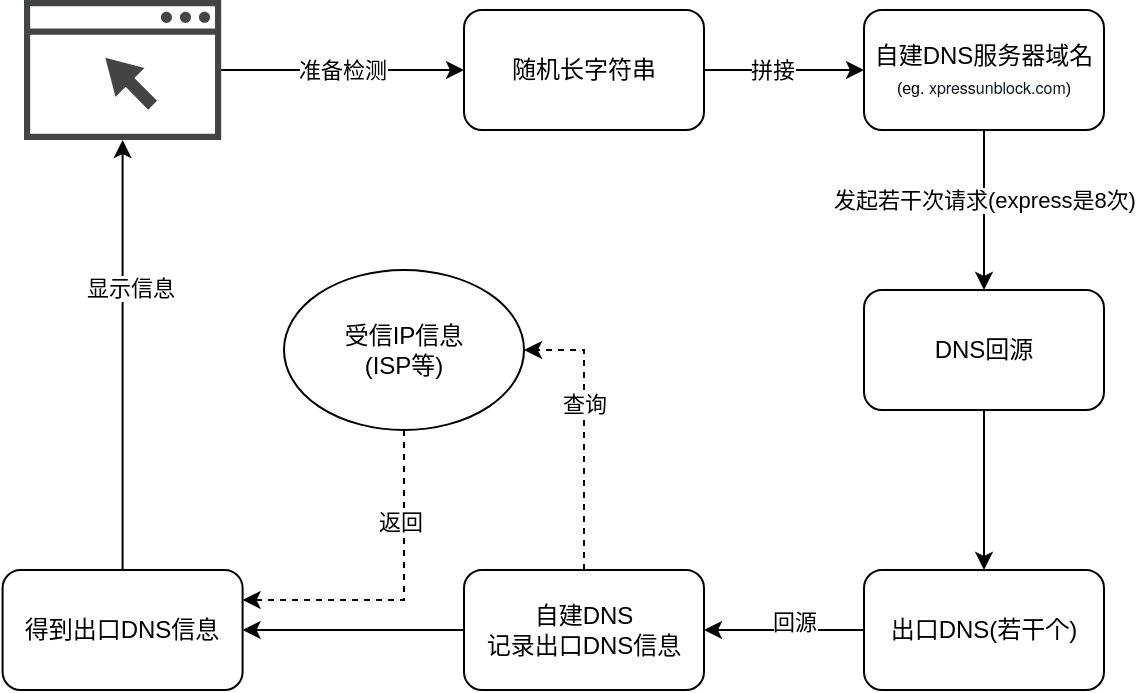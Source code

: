 <mxfile version="13.6.4" type="github"><diagram id="O9Qoa6WuMocF9DDMCrZD" name="Page-1"><mxGraphModel dx="946" dy="555" grid="1" gridSize="10" guides="1" tooltips="1" connect="1" arrows="1" fold="1" page="1" pageScale="1" pageWidth="827" pageHeight="1169" math="0" shadow="0"><root><mxCell id="0"/><mxCell id="1" parent="0"/><mxCell id="fdQPX8Je36XlZaB9XRge-5" value="准备检测" style="edgeStyle=orthogonalEdgeStyle;rounded=0;orthogonalLoop=1;jettySize=auto;html=1;entryX=0;entryY=0.5;entryDx=0;entryDy=0;" edge="1" parent="1" source="fdQPX8Je36XlZaB9XRge-3" target="fdQPX8Je36XlZaB9XRge-4"><mxGeometry relative="1" as="geometry"/></mxCell><mxCell id="fdQPX8Je36XlZaB9XRge-3" value="" style="pointerEvents=1;shadow=0;dashed=0;html=1;strokeColor=none;fillColor=#434445;aspect=fixed;labelPosition=center;verticalLabelPosition=bottom;verticalAlign=top;align=center;outlineConnect=0;shape=mxgraph.vvd.web_browser;" vertex="1" parent="1"><mxGeometry x="60" y="110" width="98.59" height="70" as="geometry"/></mxCell><mxCell id="fdQPX8Je36XlZaB9XRge-7" value="" style="edgeStyle=orthogonalEdgeStyle;rounded=0;orthogonalLoop=1;jettySize=auto;html=1;" edge="1" parent="1" source="fdQPX8Je36XlZaB9XRge-4" target="fdQPX8Je36XlZaB9XRge-6"><mxGeometry relative="1" as="geometry"/></mxCell><mxCell id="fdQPX8Je36XlZaB9XRge-8" value="拼接" style="edgeLabel;html=1;align=center;verticalAlign=middle;resizable=0;points=[];" vertex="1" connectable="0" parent="fdQPX8Je36XlZaB9XRge-7"><mxGeometry x="-0.15" y="-3" relative="1" as="geometry"><mxPoint y="-3" as="offset"/></mxGeometry></mxCell><mxCell id="fdQPX8Je36XlZaB9XRge-4" value="随机长字符串" style="rounded=1;whiteSpace=wrap;html=1;" vertex="1" parent="1"><mxGeometry x="280" y="115" width="120" height="60" as="geometry"/></mxCell><mxCell id="fdQPX8Je36XlZaB9XRge-10" value="" style="edgeStyle=orthogonalEdgeStyle;rounded=0;orthogonalLoop=1;jettySize=auto;html=1;" edge="1" parent="1" source="fdQPX8Je36XlZaB9XRge-6" target="fdQPX8Je36XlZaB9XRge-9"><mxGeometry relative="1" as="geometry"/></mxCell><mxCell id="fdQPX8Je36XlZaB9XRge-11" value="发起若干次请求(express是8次)" style="edgeLabel;html=1;align=center;verticalAlign=middle;resizable=0;points=[];" vertex="1" connectable="0" parent="fdQPX8Je36XlZaB9XRge-10"><mxGeometry x="-0.125" relative="1" as="geometry"><mxPoint as="offset"/></mxGeometry></mxCell><mxCell id="fdQPX8Je36XlZaB9XRge-6" value="自建DNS服务器域名&lt;br&gt;&lt;font style=&quot;font-size: 8px&quot;&gt;(eg.&amp;nbsp;&lt;span style=&quot;color: rgb(15 , 23 , 33) ; font-family: &amp;#34;helvetica neue&amp;#34; ; font-size: 8px&quot;&gt;xpressunblock.com&lt;/span&gt;&lt;span style=&quot;font-size: 8px&quot;&gt;)&lt;/span&gt;&lt;/font&gt;" style="whiteSpace=wrap;html=1;rounded=1;" vertex="1" parent="1"><mxGeometry x="480" y="115" width="120" height="60" as="geometry"/></mxCell><mxCell id="fdQPX8Je36XlZaB9XRge-13" value="" style="edgeStyle=orthogonalEdgeStyle;rounded=0;orthogonalLoop=1;jettySize=auto;html=1;" edge="1" parent="1" source="fdQPX8Je36XlZaB9XRge-9" target="fdQPX8Je36XlZaB9XRge-12"><mxGeometry relative="1" as="geometry"/></mxCell><mxCell id="fdQPX8Je36XlZaB9XRge-9" value="DNS回源" style="whiteSpace=wrap;html=1;rounded=1;" vertex="1" parent="1"><mxGeometry x="480" y="255" width="120" height="60" as="geometry"/></mxCell><mxCell id="fdQPX8Je36XlZaB9XRge-15" value="" style="edgeStyle=orthogonalEdgeStyle;rounded=0;orthogonalLoop=1;jettySize=auto;html=1;" edge="1" parent="1" source="fdQPX8Je36XlZaB9XRge-12" target="fdQPX8Je36XlZaB9XRge-14"><mxGeometry relative="1" as="geometry"/></mxCell><mxCell id="fdQPX8Je36XlZaB9XRge-16" value="回源" style="edgeLabel;html=1;align=center;verticalAlign=middle;resizable=0;points=[];" vertex="1" connectable="0" parent="fdQPX8Je36XlZaB9XRge-15"><mxGeometry x="-0.125" y="-4" relative="1" as="geometry"><mxPoint as="offset"/></mxGeometry></mxCell><mxCell id="fdQPX8Je36XlZaB9XRge-12" value="出口DNS(若干个)" style="whiteSpace=wrap;html=1;rounded=1;" vertex="1" parent="1"><mxGeometry x="480" y="395" width="120" height="60" as="geometry"/></mxCell><mxCell id="fdQPX8Je36XlZaB9XRge-21" style="edgeStyle=orthogonalEdgeStyle;rounded=0;orthogonalLoop=1;jettySize=auto;html=1;exitX=0.5;exitY=0;exitDx=0;exitDy=0;entryX=1;entryY=0.5;entryDx=0;entryDy=0;dashed=1;" edge="1" parent="1" source="fdQPX8Je36XlZaB9XRge-14" target="fdQPX8Je36XlZaB9XRge-20"><mxGeometry relative="1" as="geometry"/></mxCell><mxCell id="fdQPX8Je36XlZaB9XRge-22" value="查询" style="edgeLabel;html=1;align=center;verticalAlign=middle;resizable=0;points=[];" vertex="1" connectable="0" parent="fdQPX8Je36XlZaB9XRge-21"><mxGeometry x="0.186" relative="1" as="geometry"><mxPoint as="offset"/></mxGeometry></mxCell><mxCell id="fdQPX8Je36XlZaB9XRge-24" value="" style="edgeStyle=orthogonalEdgeStyle;rounded=0;orthogonalLoop=1;jettySize=auto;html=1;" edge="1" parent="1" source="fdQPX8Je36XlZaB9XRge-14" target="fdQPX8Je36XlZaB9XRge-23"><mxGeometry relative="1" as="geometry"/></mxCell><mxCell id="fdQPX8Je36XlZaB9XRge-14" value="自建DNS&lt;br&gt;记录出口DNS信息" style="whiteSpace=wrap;html=1;rounded=1;" vertex="1" parent="1"><mxGeometry x="280" y="395" width="120" height="60" as="geometry"/></mxCell><mxCell id="fdQPX8Je36XlZaB9XRge-25" style="edgeStyle=orthogonalEdgeStyle;rounded=0;orthogonalLoop=1;jettySize=auto;html=1;entryX=1;entryY=0.25;entryDx=0;entryDy=0;dashed=1;exitX=0.5;exitY=1;exitDx=0;exitDy=0;" edge="1" parent="1" source="fdQPX8Je36XlZaB9XRge-20" target="fdQPX8Je36XlZaB9XRge-23"><mxGeometry relative="1" as="geometry"/></mxCell><mxCell id="fdQPX8Je36XlZaB9XRge-26" value="返回" style="edgeLabel;html=1;align=center;verticalAlign=middle;resizable=0;points=[];" vertex="1" connectable="0" parent="fdQPX8Je36XlZaB9XRge-25"><mxGeometry x="-0.445" y="-2" relative="1" as="geometry"><mxPoint as="offset"/></mxGeometry></mxCell><mxCell id="fdQPX8Je36XlZaB9XRge-20" value="受信IP信息&lt;br&gt;(ISP等)" style="ellipse;whiteSpace=wrap;html=1;" vertex="1" parent="1"><mxGeometry x="190" y="245" width="120" height="80" as="geometry"/></mxCell><mxCell id="fdQPX8Je36XlZaB9XRge-27" style="edgeStyle=orthogonalEdgeStyle;rounded=0;orthogonalLoop=1;jettySize=auto;html=1;exitX=0.5;exitY=0;exitDx=0;exitDy=0;" edge="1" parent="1" source="fdQPX8Je36XlZaB9XRge-23" target="fdQPX8Je36XlZaB9XRge-3"><mxGeometry relative="1" as="geometry"/></mxCell><mxCell id="fdQPX8Je36XlZaB9XRge-28" value="显示信息" style="edgeLabel;html=1;align=center;verticalAlign=middle;resizable=0;points=[];" vertex="1" connectable="0" parent="fdQPX8Je36XlZaB9XRge-27"><mxGeometry x="0.312" y="-3" relative="1" as="geometry"><mxPoint as="offset"/></mxGeometry></mxCell><mxCell id="fdQPX8Je36XlZaB9XRge-23" value="得到出口DNS信息" style="whiteSpace=wrap;html=1;rounded=1;" vertex="1" parent="1"><mxGeometry x="49.3" y="395" width="120" height="60" as="geometry"/></mxCell></root></mxGraphModel></diagram></mxfile>